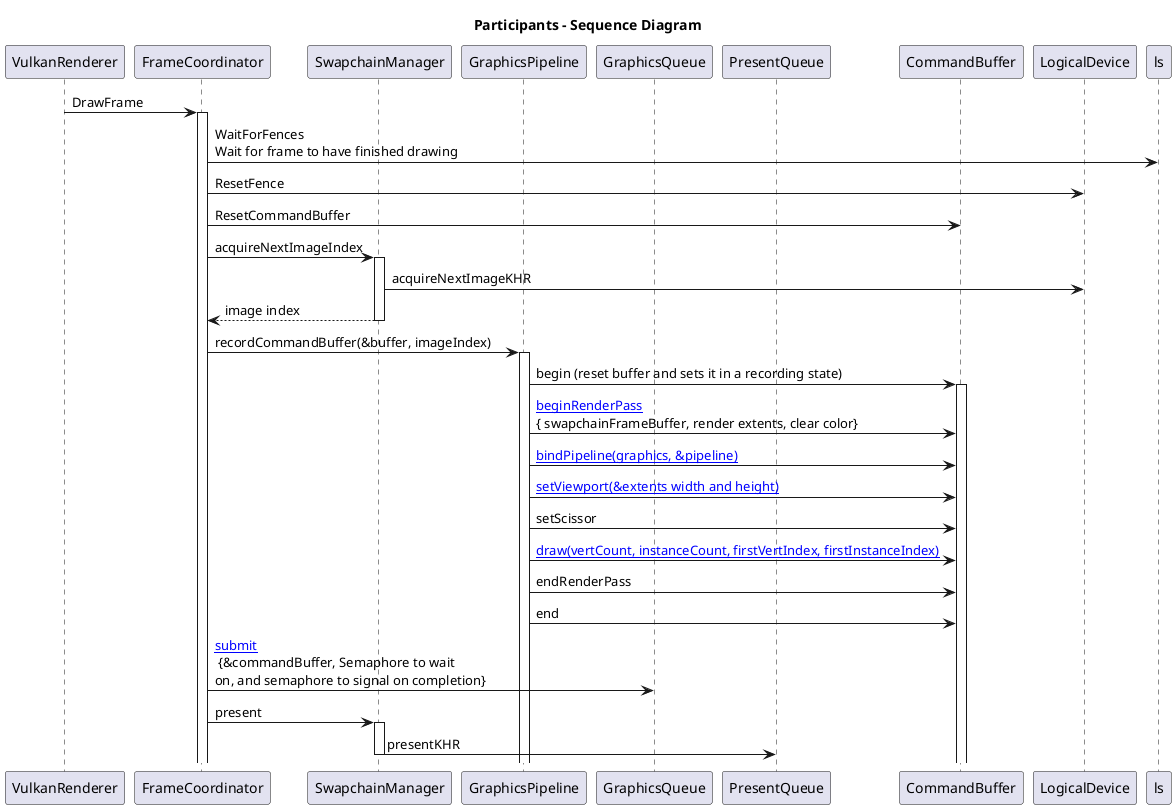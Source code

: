 @startuml

title "Participants - Sequence Diagram"

participant VulkanRenderer as vr
participant FrameCoordinator as fc
participant SwapchainManager as sm
participant GraphicsPipeline as gp
participant GraphicsQueue as gq
participant PresentQueue as pq
participant CommandBuffer as cb
participant LogicalDevice as ld


vr -> fc++: DrawFrame

fc -> ls: WaitForFences\nWait for frame to have finished drawing
fc -> ld: ResetFence
fc -> cb: ResetCommandBuffer
fc -> sm++: acquireNextImageIndex
sm -> ld: acquireNextImageKHR
sm --> fc--: image index
fc -> gp++: recordCommandBuffer(&buffer, imageIndex)

gp -> cb++: begin (reset buffer and sets it in a recording state)
gp -> cb: [[https://registry.khronos.org/vulkan/specs/1.3-extensions/man/html/vkCmdBeginRenderPass.html beginRenderPass]]\n{ swapchainFrameBuffer, render extents, clear color}
gp -> cb: [[https://registry.khronos.org/vulkan/specs/1.3-extensions/man/html/vkCmdBindPipeline.html bindPipeline(graphics, &pipeline)]]
gp -> cb: [[https://registry.khronos.org/vulkan/specs/1.3-extensions/man/html/vkCmdSetViewport.html setViewport(&extents width and height)]]
gp -> cb: setScissor
gp -> cb: [[https://registry.khronos.org/vulkan/specs/1.3-extensions/man/html/vkCmdDraw.html draw(vertCount, instanceCount, firstVertIndex, firstInstanceIndex)]]
gp -> cb: endRenderPass
gp -> cb: end

fc -> gq: [[https://registry.khronos.org/vulkan/specs/1.3-extensions/man/html/vkQueueSubmit.html submit]] \n {&commandBuffer, Semaphore to wait \non, and semaphore to signal on completion}
fc -> sm++: present
sm -> pq: presentKHR
deactivate sm

@enduml